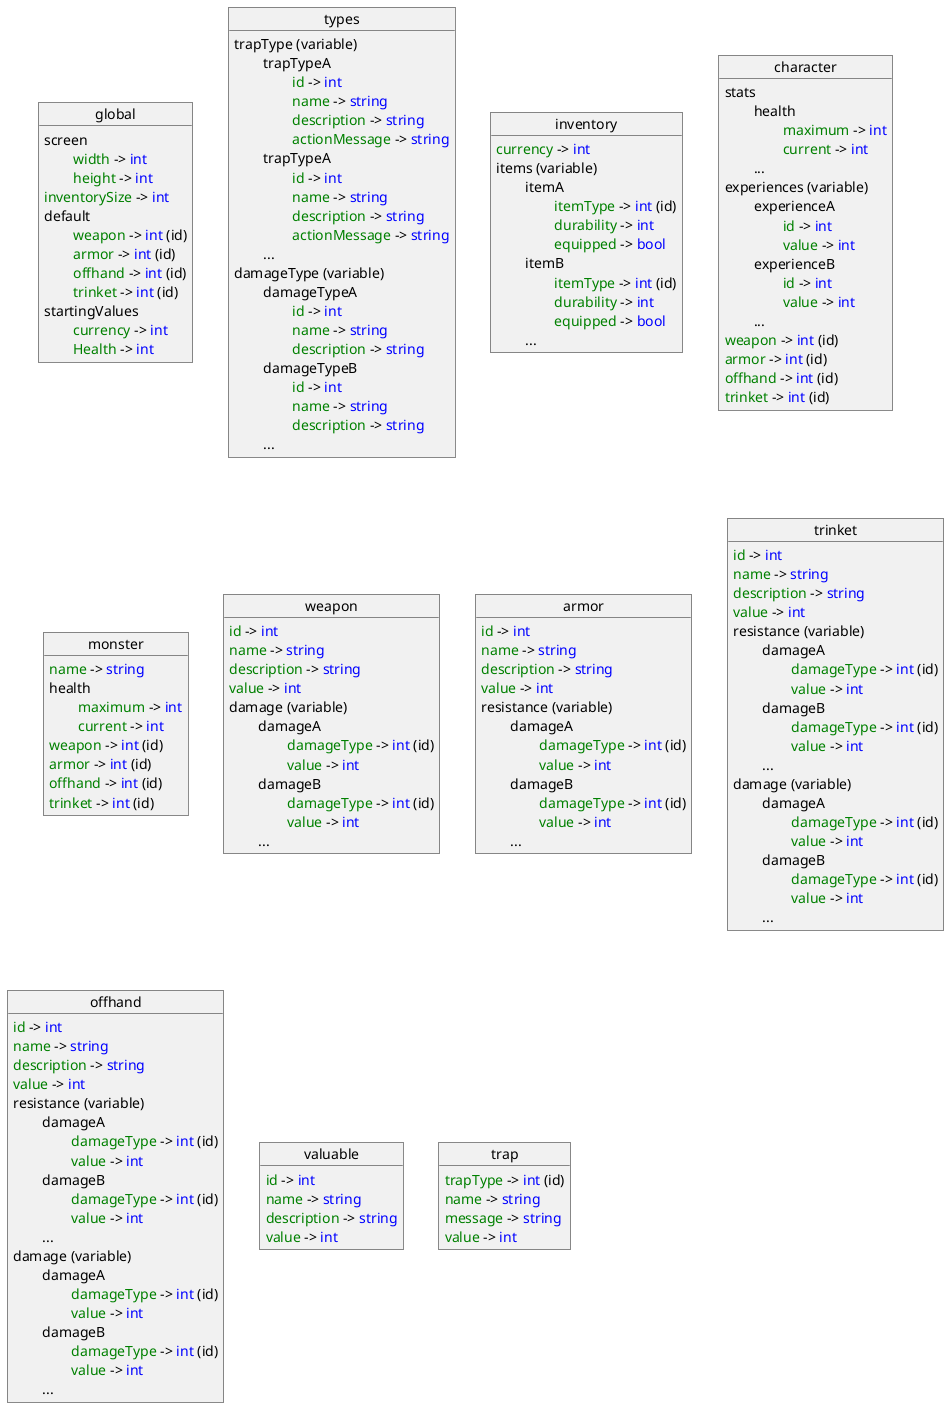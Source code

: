 @startuml

!define type(x) <color:blue>x</color>
!define attribute(x) <color:green>x</color>

object global {
    screen
        attribute(\twidth) -> type(int)
        attribute(\theight) -> type(int)
    attribute(inventorySize) -> type(int)
    default
        attribute(\tweapon) -> type(int) (id)
        attribute(\tarmor) -> type(int) (id)
        attribute(\toffhand) -> type(int) (id)
        attribute(\ttrinket) -> type(int) (id)
    startingValues
        attribute(\tcurrency) -> type(int)
        attribute(\tHealth) -> type(int)
}

object types {
    trapType (variable)
        \ttrapTypeA
            attribute(\t\tid) -> type(int)
            attribute(\t\tname) -> type(string)
            attribute(\t\tdescription) -> type(string)
            attribute(\t\tactionMessage) -> type(string)
        \ttrapTypeA
            attribute(\t\tid) -> type(int)
            attribute(\t\tname) -> type(string)
            attribute(\t\tdescription) -> type(string)
            attribute(\t\tactionMessage) -> type(string)
        \t...
    damageType (variable)
        \tdamageTypeA
            attribute(\t\tid) -> type(int)
            attribute(\t\tname) -> type(string)
            attribute(\t\tdescription) -> type(string)
        \tdamageTypeB
            attribute(\t\tid) -> type(int)
            attribute(\t\tname) -> type(string)
            attribute(\t\tdescription) -> type(string)
        \t...
}

object inventory {
    attribute(currency) -> type(int)
    items (variable)
        \titemA
            attribute(\t\titemType) -> type(int) (id)
            attribute(\t\tdurability) -> type(int)
            attribute(\t\tequipped) -> type(bool)
        \titemB
            attribute(\t\titemType) -> type(int) (id)
            attribute(\t\tdurability) -> type(int)
            attribute(\t\tequipped) -> type(bool)
        \t...
}

object character {
    stats
        \thealth
            attribute(\t\tmaximum) -> type(int)
            attribute(\t\tcurrent) -> type(int)
        \t...
    experiences (variable)
        \texperienceA
            attribute(\t\tid) -> type(int)
            attribute(\t\tvalue) -> type(int)
        \texperienceB
            attribute(\t\tid) -> type(int)
            attribute(\t\tvalue) -> type(int)
        \t...
    attribute(weapon) -> type(int) (id)
    attribute(armor) -> type(int) (id)
    attribute(offhand) -> type(int) (id)
    attribute(trinket) -> type(int) (id)
}

object monster {
    attribute(name) -> type(string)
    health
        attribute(\tmaximum) -> type(int)
        attribute(\tcurrent) -> type(int)
    attribute(weapon) -> type(int) (id)
    attribute(armor) -> type(int) (id)
    attribute(offhand) -> type(int) (id)
    attribute(trinket) -> type(int) (id)
}

object weapon {
    attribute(id) -> type(int)
    attribute(name) -> type(string)
    attribute(description) -> type(string)
    attribute(value) -> type(int)
    damage (variable)
        \tdamageA
            attribute(\t\tdamageType) -> type(int) (id)
            attribute(\t\tvalue) -> type(int)
        \tdamageB
            attribute(\t\tdamageType) -> type(int) (id)
            attribute(\t\tvalue) -> type(int)
        \t...
}

object armor {
    attribute(id) -> type(int)
    attribute(name) -> type(string)
    attribute(description) -> type(string)
    attribute(value) -> type(int)
    resistance (variable)
        \tdamageA
            attribute(\t\tdamageType) -> type(int) (id)
            attribute(\t\tvalue) -> type(int)
        \tdamageB
            attribute(\t\tdamageType) -> type(int) (id)
            attribute(\t\tvalue) -> type(int)
        \t...
}

object trinket {
    attribute(id) -> type(int)
    attribute(name) -> type(string)
    attribute(description) -> type(string)
    attribute(value) -> type(int)
    resistance (variable)
        \tdamageA
            attribute(\t\tdamageType) -> type(int) (id)
            attribute(\t\tvalue) -> type(int)
        \tdamageB
            attribute(\t\tdamageType) -> type(int) (id)
            attribute(\t\tvalue) -> type(int)
        \t...
    damage (variable)
        \tdamageA
            attribute(\t\tdamageType) -> type(int) (id)
            attribute(\t\tvalue) -> type(int)
        \tdamageB
            attribute(\t\tdamageType) -> type(int) (id)
            attribute(\t\tvalue) -> type(int)
        \t...
}

object offhand {
    attribute(id) -> type(int)
    attribute(name) -> type(string)
    attribute(description) -> type(string)
    attribute(value) -> type(int)
    resistance (variable)
        \tdamageA
            attribute(\t\tdamageType) -> type(int) (id)
            attribute(\t\tvalue) -> type(int)
        \tdamageB
            attribute(\t\tdamageType) -> type(int) (id)
            attribute(\t\tvalue) -> type(int)
        \t...
    damage (variable)
        \tdamageA
            attribute(\t\tdamageType) -> type(int) (id)
            attribute(\t\tvalue) -> type(int)
        \tdamageB
            attribute(\t\tdamageType) -> type(int) (id)
            attribute(\t\tvalue) -> type(int)
        \t...
}

object valuable {
    attribute(id) -> type(int)
    attribute(name) -> type(string)
    attribute(description) -> type(string)
    attribute(value) -> type(int)
}

object trap {
    attribute(trapType) -> type(int) (id)
    attribute(name) -> type(string)
    attribute(message) -> type(string)
    attribute(value) -> type(int)
}

@enduml